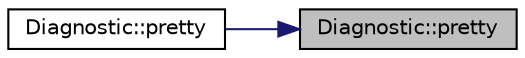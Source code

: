 digraph "Diagnostic::pretty"
{
 // LATEX_PDF_SIZE
  edge [fontname="Helvetica",fontsize="10",labelfontname="Helvetica",labelfontsize="10"];
  node [fontname="Helvetica",fontsize="10",shape=record];
  rankdir="RL";
  Node1 [label="Diagnostic::pretty",height=0.2,width=0.4,color="black", fillcolor="grey75", style="filled", fontcolor="black",tooltip="Generate human readable string of all enabled diagnostics."];
  Node1 -> Node2 [dir="back",color="midnightblue",fontsize="10",style="solid",fontname="Helvetica"];
  Node2 [label="Diagnostic::pretty",height=0.2,width=0.4,color="black", fillcolor="white", style="filled",URL="$classDiagnostic.html#a7690400ce80b420f459b889c9f778948",tooltip="Generate human readable string of a vector of diagnostics."];
}
